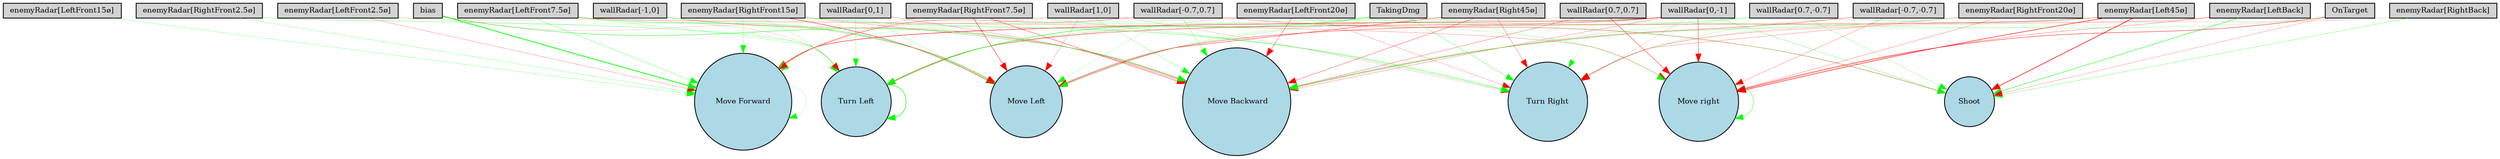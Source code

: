 digraph {
	node [fontsize=9 height=0.2 shape=circle width=0.2]
	"wallRadar[1,0]" [fillcolor=lightgray shape=box style=filled]
	"wallRadar[0,1]" [fillcolor=lightgray shape=box style=filled]
	"wallRadar[-1,0]" [fillcolor=lightgray shape=box style=filled]
	"wallRadar[0,-1]" [fillcolor=lightgray shape=box style=filled]
	"wallRadar[0.7,0.7]" [fillcolor=lightgray shape=box style=filled]
	"wallRadar[-0.7,0.7]" [fillcolor=lightgray shape=box style=filled]
	"wallRadar[-0.7,-0.7]" [fillcolor=lightgray shape=box style=filled]
	"wallRadar[0.7,-0.7]" [fillcolor=lightgray shape=box style=filled]
	"enemyRadar[RightBack]" [fillcolor=lightgray shape=box style=filled]
	"enemyRadar[LeftBack]" [fillcolor=lightgray shape=box style=filled]
	"enemyRadar[Right45ø]" [fillcolor=lightgray shape=box style=filled]
	"enemyRadar[Left45ø]" [fillcolor=lightgray shape=box style=filled]
	"enemyRadar[RightFront20ø]" [fillcolor=lightgray shape=box style=filled]
	"enemyRadar[LeftFront20ø]" [fillcolor=lightgray shape=box style=filled]
	"enemyRadar[RightFront15ø]" [fillcolor=lightgray shape=box style=filled]
	"enemyRadar[LeftFront15ø]" [fillcolor=lightgray shape=box style=filled]
	"enemyRadar[RightFront7.5ø]" [fillcolor=lightgray shape=box style=filled]
	"enemyRadar[LeftFront7.5ø]" [fillcolor=lightgray shape=box style=filled]
	"enemyRadar[RightFront2.5ø]" [fillcolor=lightgray shape=box style=filled]
	"enemyRadar[LeftFront2.5ø]" [fillcolor=lightgray shape=box style=filled]
	OnTarget [fillcolor=lightgray shape=box style=filled]
	TakingDmg [fillcolor=lightgray shape=box style=filled]
	bias [fillcolor=lightgray shape=box style=filled]
	Shoot [fillcolor=lightblue style=filled]
	"Move Forward" [fillcolor=lightblue style=filled]
	" Move Backward" [fillcolor=lightblue style=filled]
	"Move Left" [fillcolor=lightblue style=filled]
	"Move right" [fillcolor=lightblue style=filled]
	"Turn Left" [fillcolor=lightblue style=filled]
	"Turn Right" [fillcolor=lightblue style=filled]
	"wallRadar[0.7,0.7]" -> "Move Forward" [color=red penwidth=0.15693857123500154 style=solid]
	"wallRadar[0,1]" -> "Move Left" [color=green penwidth=0.16658962984139886 style=solid]
	"enemyRadar[RightFront20ø]" -> "Move right" [color=red penwidth=0.23551186959656048 style=solid]
	"wallRadar[-0.7,0.7]" -> "Move Left" [color=green penwidth=0.1541117455795053 style=solid]
	OnTarget -> Shoot [color=red penwidth=0.20462600451008411 style=solid]
	"enemyRadar[LeftFront2.5ø]" -> "Move Forward" [color=red penwidth=0.21123873891962341 style=solid]
	"enemyRadar[LeftBack]" -> Shoot [color=green penwidth=0.48680148539685053 style=solid]
	"enemyRadar[LeftFront20ø]" -> Shoot [color=green penwidth=0.1666792807987756 style=solid]
	"Turn Left" -> "Turn Left" [color=green penwidth=0.638985714272505 style=solid]
	"enemyRadar[LeftFront20ø]" -> " Move Backward" [color=red penwidth=0.33089783192001443 style=solid]
	"enemyRadar[Right45ø]" -> "Move Left" [color=red penwidth=0.4088659818984093 style=solid]
	"enemyRadar[Left45ø]" -> "Move Left" [color=red penwidth=0.3775108080025794 style=solid]
	"enemyRadar[LeftBack]" -> "Turn Right" [color=red penwidth=0.17979736247281736 style=solid]
	"enemyRadar[LeftFront15ø]" -> "Move Forward" [color=green penwidth=0.20270529577655497 style=solid]
	"enemyRadar[RightBack]" -> "Turn Right" [color=red penwidth=0.13655266481352252 style=solid]
	"enemyRadar[RightFront7.5ø]" -> "Turn Right" [color=green penwidth=0.22176878619737056 style=solid]
	"wallRadar[-0.7,-0.7]" -> "Move right" [color=red penwidth=0.21822992330154226 style=solid]
	"enemyRadar[LeftFront20ø]" -> "Move Forward" [color=green penwidth=0.14208113363473715 style=solid]
	"wallRadar[0.7,-0.7]" -> Shoot [color=green penwidth=0.1933023722944282 style=solid]
	"enemyRadar[RightFront20ø]" -> " Move Backward" [color=green penwidth=0.21882449270844254 style=solid]
	"enemyRadar[LeftBack]" -> "Move right" [color=red penwidth=0.2605949664770409 style=solid]
	"enemyRadar[RightFront2.5ø]" -> "Move Forward" [color=green penwidth=0.20754219430036563 style=solid]
	"enemyRadar[LeftFront7.5ø]" -> "Move Forward" [color=green penwidth=0.26791514797455085 style=solid]
	"enemyRadar[LeftFront2.5ø]" -> " Move Backward" [color=green penwidth=0.11959191427147592 style=solid]
	"wallRadar[1,0]" -> " Move Backward" [color=green penwidth=0.22911618646446383 style=solid]
	"wallRadar[-1,0]" -> " Move Backward" [color=red penwidth=0.21221102877981385 style=solid]
	"enemyRadar[RightFront7.5ø]" -> " Move Backward" [color=red penwidth=0.368899473155473 style=solid]
	"wallRadar[0,1]" -> "Move right" [color=green penwidth=0.1519091949067249 style=solid]
	"Move Forward" -> "Move Forward" [color=green penwidth=0.12126892441148523 style=solid]
	"wallRadar[-0.7,0.7]" -> Shoot [color=red penwidth=0.2769285520852815 style=solid]
	"wallRadar[0.7,0.7]" -> "Turn Right" [color=green penwidth=0.12323263370982632 style=solid]
	"enemyRadar[RightFront15ø]" -> "Move Left" [color=red penwidth=0.4727834298815722 style=solid]
	TakingDmg -> "Turn Left" [color=green penwidth=0.5003066846135008 style=solid]
	"wallRadar[0,1]" -> "Move Forward" [color=green penwidth=0.10286850357477118 style=solid]
	"enemyRadar[RightFront7.5ø]" -> "Move Left" [color=red penwidth=0.45688666088145224 style=solid]
	OnTarget -> "Turn Left" [color=green penwidth=0.1907015446423586 style=solid]
	"enemyRadar[LeftFront20ø]" -> "Turn Left" [color=red penwidth=0.14500293168657535 style=solid]
	"wallRadar[0,1]" -> "Turn Left" [color=green penwidth=0.22244204024369724 style=solid]
	"enemyRadar[Left45ø]" -> "Turn Right" [color=green penwidth=0.19401773771036512 style=solid]
	"enemyRadar[Right45ø]" -> "Turn Right" [color=red penwidth=0.2606324412628835 style=solid]
	"wallRadar[1,0]" -> "Move Forward" [color=red penwidth=0.1634408675522348 style=solid]
	"wallRadar[0,-1]" -> "Move Forward" [color=red penwidth=0.4286608168852798 style=solid]
	"wallRadar[1,0]" -> "Turn Right" [color=red penwidth=0.1296951117811638 style=solid]
	"enemyRadar[LeftFront2.5ø]" -> "Turn Left" [color=red penwidth=0.12427094916061385 style=solid]
	"enemyRadar[RightFront15ø]" -> " Move Backward" [color=red penwidth=0.2033746761646827 style=solid]
	"enemyRadar[RightFront7.5ø]" -> "Move Forward" [color=red penwidth=0.14731651261013112 style=solid]
	"enemyRadar[RightFront2.5ø]" -> "Turn Left" [color=green penwidth=0.25392431780373637 style=solid]
	TakingDmg -> "Move Left" [color=green penwidth=0.1547553011160312 style=solid]
	"enemyRadar[RightFront15ø]" -> "Move Forward" [color=green penwidth=0.1675835868778507 style=solid]
	"wallRadar[0,-1]" -> "Turn Right" [color=red penwidth=0.11252912778733068 style=solid]
	"wallRadar[0,-1]" -> Shoot [color=green penwidth=0.2528341527132528 style=solid]
	"enemyRadar[Left45ø]" -> Shoot [color=red penwidth=0.7024645469421916 style=solid]
	TakingDmg -> "Turn Right" [color=green penwidth=0.28848694492876176 style=solid]
	"wallRadar[-0.7,0.7]" -> "Move Forward" [color=red penwidth=0.3045580750493976 style=solid]
	"wallRadar[-0.7,-0.7]" -> " Move Backward" [color=red penwidth=0.3390686989304935 style=solid]
	"wallRadar[0.7,-0.7]" -> "Move Left" [color=green penwidth=0.23017537305086325 style=solid]
	bias -> "Move Left" [color=red penwidth=0.12585445222200145 style=solid]
	"enemyRadar[Left45ø]" -> "Move right" [color=red penwidth=0.5796873671259071 style=solid]
	"wallRadar[0,-1]" -> "Move right" [color=red penwidth=0.40071187808115327 style=solid]
	"wallRadar[-1,0]" -> "Move Left" [color=green penwidth=0.2674437819087392 style=solid]
	"wallRadar[0,-1]" -> " Move Backward" [color=red penwidth=0.22472460927970334 style=solid]
	bias -> " Move Backward" [color=green penwidth=0.4339478718329367 style=solid]
	"Move right" -> "Move right" [color=green penwidth=0.3975580237897789 style=solid]
	"enemyRadar[Right45ø]" -> " Move Backward" [color=red penwidth=0.31467633911416804 style=solid]
	"enemyRadar[LeftFront7.5ø]" -> "Move Left" [color=green penwidth=0.3710802086069446 style=solid]
	OnTarget -> "Move right" [color=red penwidth=0.44641629213009704 style=solid]
	"enemyRadar[LeftBack]" -> " Move Backward" [color=green penwidth=0.11555976014472526 style=solid]
	"wallRadar[0,-1]" -> "Turn Left" [color=red penwidth=0.39231013665613 style=solid]
	"wallRadar[-0.7,0.7]" -> " Move Backward" [color=green penwidth=0.28171131906192676 style=solid]
	"wallRadar[0.7,0.7]" -> "Move right" [color=red penwidth=0.40520341257588643 style=solid]
	"enemyRadar[RightFront15ø]" -> "Turn Right" [color=green penwidth=0.3401484009116643 style=solid]
	"wallRadar[0.7,-0.7]" -> " Move Backward" [color=green penwidth=0.18668295488757328 style=solid]
	"enemyRadar[LeftFront20ø]" -> "Turn Right" [color=red penwidth=0.19588826529835118 style=solid]
	"enemyRadar[RightFront20ø]" -> "Turn Right" [color=red penwidth=0.21710492536391196 style=solid]
	bias -> "Move Forward" [color=green penwidth=0.9215461923011485 style=solid]
	"wallRadar[-1,0]" -> "Turn Left" [color=green penwidth=0.10845982688358603 style=solid]
	"wallRadar[0,1]" -> " Move Backward" [color=red penwidth=0.2223710515330634 style=solid]
	"enemyRadar[LeftFront7.5ø]" -> "Turn Left" [color=green penwidth=0.18021357743934052 style=solid]
	TakingDmg -> "Move right" [color=green penwidth=0.11114152194342357 style=solid]
	"enemyRadar[RightFront15ø]" -> "Turn Left" [color=green penwidth=0.17197580510575933 style=solid]
	"wallRadar[1,0]" -> "Move Left" [color=red penwidth=0.20288508239001984 style=solid]
	"enemyRadar[RightBack]" -> Shoot [color=green penwidth=0.2581098235322715 style=solid]
	"enemyRadar[LeftFront7.5ø]" -> "Move right" [color=red penwidth=0.21376610030872467 style=solid]
	"wallRadar[0.7,0.7]" -> " Move Backward" [color=red penwidth=0.2684467839412126 style=solid]
}
